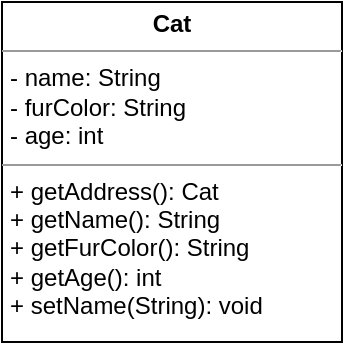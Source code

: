 <mxfile>
    <diagram id="6PwjbmQvfFYdugo-1qz7" name="Cat_1">
        <mxGraphModel dx="344" dy="311" grid="1" gridSize="10" guides="1" tooltips="1" connect="1" arrows="1" fold="1" page="1" pageScale="1" pageWidth="827" pageHeight="1169" math="0" shadow="0">
            <root>
                <mxCell id="0"/>
                <mxCell id="1" parent="0"/>
                <mxCell id="LiOZe_ZKttoa6zsFgbIc-5" value="&lt;p style=&quot;margin: 0px ; margin-top: 4px ; text-align: center&quot;&gt;&lt;b&gt;Cat&lt;/b&gt;&lt;/p&gt;&lt;hr size=&quot;1&quot;&gt;&lt;p style=&quot;margin: 0px ; margin-left: 4px&quot;&gt;- name: String&lt;/p&gt;&lt;p style=&quot;margin: 0px ; margin-left: 4px&quot;&gt;- furColor: String&lt;br&gt;&lt;/p&gt;&lt;p style=&quot;margin: 0px ; margin-left: 4px&quot;&gt;- age: int&lt;/p&gt;&lt;hr size=&quot;1&quot;&gt;&lt;p style=&quot;margin: 0px ; margin-left: 4px&quot;&gt;+ getAddress(): Cat&lt;/p&gt;&lt;p style=&quot;margin: 0px ; margin-left: 4px&quot;&gt;+ getName(): String&lt;br&gt;&lt;/p&gt;&lt;p style=&quot;margin: 0px ; margin-left: 4px&quot;&gt;+ getFurColor(): String&lt;br&gt;&lt;/p&gt;&lt;p style=&quot;margin: 0px ; margin-left: 4px&quot;&gt;+ getAge(): int&lt;br&gt;&lt;/p&gt;&lt;p style=&quot;margin: 0px ; margin-left: 4px&quot;&gt;+ setName(String): void&lt;br&gt;&lt;/p&gt;" style="verticalAlign=top;align=left;overflow=fill;fontSize=12;fontFamily=Helvetica;html=1;" parent="1" vertex="1">
                    <mxGeometry x="230" y="190" width="170" height="170" as="geometry"/>
                </mxCell>
                <mxCell id="LiOZe_ZKttoa6zsFgbIc-6" style="edgeStyle=orthogonalEdgeStyle;rounded=0;orthogonalLoop=1;jettySize=auto;html=1;exitX=0.5;exitY=1;exitDx=0;exitDy=0;" parent="1" source="LiOZe_ZKttoa6zsFgbIc-5" target="LiOZe_ZKttoa6zsFgbIc-5" edge="1">
                    <mxGeometry relative="1" as="geometry"/>
                </mxCell>
            </root>
        </mxGraphModel>
    </diagram>
    <diagram name="Cat_2" id="qrpJsI5TV8DuaQYefACX">
        <mxGraphModel dx="756" dy="498" grid="1" gridSize="10" guides="1" tooltips="1" connect="1" arrows="1" fold="1" page="1" pageScale="1" pageWidth="827" pageHeight="1169" math="0" shadow="0">
            <root>
                <mxCell id="rzecwAGthFoIvMi_mQVX-0"/>
                <mxCell id="rzecwAGthFoIvMi_mQVX-1" parent="rzecwAGthFoIvMi_mQVX-0"/>
                <mxCell id="rzecwAGthFoIvMi_mQVX-2" value="&lt;p style=&quot;margin: 0px ; margin-top: 4px ; text-align: center&quot;&gt;&lt;b&gt;Cat&lt;/b&gt;&lt;/p&gt;&lt;hr size=&quot;1&quot;&gt;&lt;p style=&quot;margin: 0px ; margin-left: 4px&quot;&gt;- name: String&lt;/p&gt;&lt;p style=&quot;margin: 0px ; margin-left: 4px&quot;&gt;- furColor: String&lt;br&gt;&lt;/p&gt;&lt;p style=&quot;margin: 0px ; margin-left: 4px&quot;&gt;- age: int&lt;/p&gt;&lt;p style=&quot;margin: 0px ; margin-left: 4px&quot;&gt;- isFemale: boolean&lt;/p&gt;&lt;p style=&quot;margin: 0px ; margin-left: 4px&quot;&gt;- counter: int&lt;/p&gt;&lt;hr size=&quot;1&quot;&gt;&lt;p style=&quot;margin: 0px ; margin-left: 4px&quot;&gt;&lt;span&gt;+ getStringAttributes(String): String&lt;/span&gt;&lt;br&gt;&lt;/p&gt;&lt;p style=&quot;margin: 0px ; margin-left: 4px&quot;&gt;+ getAge(): String&lt;br&gt;&lt;/p&gt;&lt;p style=&quot;margin: 0px ; margin-left: 4px&quot;&gt;- checkCompliance(): String&lt;br&gt;&lt;/p&gt;&lt;p style=&quot;margin: 0px ; margin-left: 4px&quot;&gt;- checkEscalationLevel(): String&lt;br&gt;&lt;/p&gt;" style="verticalAlign=top;align=left;overflow=fill;fontSize=12;fontFamily=Helvetica;html=1;" parent="rzecwAGthFoIvMi_mQVX-1" vertex="1">
                    <mxGeometry x="270" y="130" width="220" height="190" as="geometry"/>
                </mxCell>
                <mxCell id="rzecwAGthFoIvMi_mQVX-3" style="edgeStyle=orthogonalEdgeStyle;rounded=0;orthogonalLoop=1;jettySize=auto;html=1;exitX=0.5;exitY=1;exitDx=0;exitDy=0;" parent="rzecwAGthFoIvMi_mQVX-1" source="rzecwAGthFoIvMi_mQVX-2" target="rzecwAGthFoIvMi_mQVX-2" edge="1">
                    <mxGeometry relative="1" as="geometry"/>
                </mxCell>
            </root>
        </mxGraphModel>
    </diagram>
    <diagram name="Cat_Tomcat" id="VHNUXnYQ9tzkP_5ug4Nd">
        <mxGraphModel dx="1058" dy="498" grid="1" gridSize="10" guides="1" tooltips="1" connect="1" arrows="1" fold="1" page="1" pageScale="1" pageWidth="827" pageHeight="1169" math="0" shadow="0">
            <root>
                <mxCell id="BXk3j2EJehL2x40qqT1A-0"/>
                <mxCell id="BXk3j2EJehL2x40qqT1A-1" parent="BXk3j2EJehL2x40qqT1A-0"/>
                <mxCell id="BXk3j2EJehL2x40qqT1A-2" value="&lt;p style=&quot;margin: 0px ; margin-top: 4px ; text-align: center&quot;&gt;&lt;b&gt;Cat&lt;/b&gt;&lt;/p&gt;&lt;hr size=&quot;1&quot;&gt;&lt;p style=&quot;margin: 0px ; margin-left: 4px&quot;&gt;- name: String&lt;/p&gt;&lt;p style=&quot;margin: 0px ; margin-left: 4px&quot;&gt;- furColor: String&lt;br&gt;&lt;/p&gt;&lt;p style=&quot;margin: 0px ; margin-left: 4px&quot;&gt;- age: int&lt;/p&gt;&lt;p style=&quot;margin: 0px ; margin-left: 4px&quot;&gt;&lt;br&gt;&lt;/p&gt;&lt;p style=&quot;margin: 0px ; margin-left: 4px&quot;&gt;- counter: int&lt;/p&gt;&lt;hr size=&quot;1&quot;&gt;&lt;p style=&quot;margin: 0px ; margin-left: 4px&quot;&gt;&lt;span&gt;+ getStringAttributes(String): String&lt;/span&gt;&lt;br&gt;&lt;/p&gt;&lt;p style=&quot;margin: 0px ; margin-left: 4px&quot;&gt;+ getAge(): String&lt;/p&gt;&lt;p style=&quot;margin: 0px ; margin-left: 4px&quot;&gt;- checkEscalationLevel(): String&lt;br&gt;&lt;/p&gt;" style="verticalAlign=top;align=left;overflow=fill;fontSize=12;fontFamily=Helvetica;html=1;" parent="BXk3j2EJehL2x40qqT1A-1" vertex="1">
                    <mxGeometry x="120" y="160" width="220" height="190" as="geometry"/>
                </mxCell>
                <mxCell id="BXk3j2EJehL2x40qqT1A-3" style="edgeStyle=orthogonalEdgeStyle;rounded=0;orthogonalLoop=1;jettySize=auto;html=1;exitX=0.5;exitY=1;exitDx=0;exitDy=0;" parent="BXk3j2EJehL2x40qqT1A-1" source="BXk3j2EJehL2x40qqT1A-2" target="BXk3j2EJehL2x40qqT1A-2" edge="1">
                    <mxGeometry relative="1" as="geometry"/>
                </mxCell>
                <mxCell id="BXk3j2EJehL2x40qqT1A-4" value="&lt;p style=&quot;margin: 0px ; margin-top: 4px ; text-align: center&quot;&gt;&lt;b&gt;Tomcat&lt;/b&gt;&lt;/p&gt;&lt;hr size=&quot;1&quot;&gt;&lt;p style=&quot;margin: 0px ; margin-left: 4px&quot;&gt;- name: String&lt;/p&gt;&lt;p style=&quot;margin: 0px ; margin-left: 4px&quot;&gt;- furColor: String&lt;br&gt;&lt;/p&gt;&lt;p style=&quot;margin: 0px ; margin-left: 4px&quot;&gt;- age: int&lt;/p&gt;&lt;p style=&quot;margin: 0px ; margin-left: 4px&quot;&gt;&lt;br&gt;&lt;/p&gt;&lt;p style=&quot;margin: 0px ; margin-left: 4px&quot;&gt;&lt;br&gt;&lt;/p&gt;&lt;hr size=&quot;1&quot;&gt;&lt;p style=&quot;margin: 0px ; margin-left: 4px&quot;&gt;&lt;span&gt;+ getStringAttributes(String): String&lt;/span&gt;&lt;br&gt;&lt;/p&gt;&lt;p style=&quot;margin: 0px ; margin-left: 4px&quot;&gt;+ getAge(): String&lt;br&gt;&lt;/p&gt;&lt;p style=&quot;margin: 0px ; margin-left: 4px&quot;&gt;&lt;br&gt;&lt;/p&gt;&lt;p style=&quot;margin: 0px ; margin-left: 4px&quot;&gt;&lt;br&gt;&lt;/p&gt;" style="verticalAlign=top;align=left;overflow=fill;fontSize=12;fontFamily=Helvetica;html=1;" parent="BXk3j2EJehL2x40qqT1A-1" vertex="1">
                    <mxGeometry x="480" y="160" width="220" height="190" as="geometry"/>
                </mxCell>
            </root>
        </mxGraphModel>
    </diagram>
    <diagram id="xOAGfqH_O2BxB7WSWpyA" name="Cat_Tomcat_1">
        <mxGraphModel dx="1540" dy="421" grid="1" gridSize="10" guides="1" tooltips="1" connect="1" arrows="1" fold="1" page="1" pageScale="1" pageWidth="827" pageHeight="1169" math="0" shadow="0">
            <root>
                <mxCell id="gHyOYwD4HLIfxDC-johf-0"/>
                <mxCell id="gHyOYwD4HLIfxDC-johf-1" parent="gHyOYwD4HLIfxDC-johf-0"/>
                <mxCell id="gHyOYwD4HLIfxDC-johf-2" value="&lt;p style=&quot;margin: 0px ; margin-top: 4px ; text-align: center&quot;&gt;&lt;b&gt;SuperCat&lt;/b&gt;&lt;/p&gt;&lt;hr size=&quot;1&quot;&gt;&lt;p style=&quot;margin: 0px ; margin-left: 4px&quot;&gt;- name: String&lt;/p&gt;&lt;p style=&quot;margin: 0px ; margin-left: 4px&quot;&gt;- furColor: String&lt;br&gt;&lt;/p&gt;&lt;p style=&quot;margin: 0px ; margin-left: 4px&quot;&gt;# age: int&lt;/p&gt;&lt;hr size=&quot;1&quot;&gt;&lt;p style=&quot;margin: 0px ; margin-left: 4px&quot;&gt;&lt;span&gt;# getStringAttributes(String): String&lt;/span&gt;&lt;/p&gt;&lt;p style=&quot;margin: 0px ; margin-left: 4px&quot;&gt;&lt;span&gt;&lt;br&gt;&lt;/span&gt;&lt;/p&gt;&lt;p style=&quot;margin: 0px ; margin-left: 4px&quot;&gt;&lt;span&gt;&lt;br&gt;&lt;/span&gt;&lt;/p&gt;&lt;p style=&quot;margin: 0px ; margin-left: 4px&quot;&gt;&lt;br&gt;&lt;/p&gt;" style="verticalAlign=top;align=left;overflow=fill;fontSize=12;fontFamily=Helvetica;html=1;" parent="gHyOYwD4HLIfxDC-johf-1" vertex="1">
                    <mxGeometry x="30" y="160" width="220" height="120" as="geometry"/>
                </mxCell>
                <mxCell id="gHyOYwD4HLIfxDC-johf-3" value="&lt;p style=&quot;margin: 0px ; margin-top: 4px ; text-align: center&quot;&gt;&lt;b&gt;Tomcat&lt;/b&gt;&lt;/p&gt;&lt;hr size=&quot;1&quot;&gt;&lt;p style=&quot;margin: 0px ; margin-left: 4px&quot;&gt;&lt;br&gt;&lt;/p&gt;&lt;hr size=&quot;1&quot;&gt;&lt;p style=&quot;margin: 0px ; margin-left: 4px&quot;&gt;&lt;span&gt;+ getAge(): String&lt;/span&gt;&lt;br&gt;&lt;/p&gt;&lt;p style=&quot;margin: 0px ; margin-left: 4px&quot;&gt;&lt;br&gt;&lt;/p&gt;" style="verticalAlign=top;align=left;overflow=fill;fontSize=12;fontFamily=Helvetica;html=1;" parent="gHyOYwD4HLIfxDC-johf-1" vertex="1">
                    <mxGeometry x="240" y="440" width="220" height="120" as="geometry"/>
                </mxCell>
                <mxCell id="gHyOYwD4HLIfxDC-johf-4" value="&lt;p style=&quot;margin: 0px ; margin-top: 4px ; text-align: center&quot;&gt;&lt;b&gt;Cat&lt;/b&gt;&lt;/p&gt;&lt;hr size=&quot;1&quot;&gt;&lt;p style=&quot;margin: 0px ; margin-left: 4px&quot;&gt;&lt;span&gt;- counter: int&lt;/span&gt;&lt;br&gt;&lt;/p&gt;&lt;hr size=&quot;1&quot;&gt;&lt;p style=&quot;margin: 0px ; margin-left: 4px&quot;&gt;&lt;span&gt;+ getAge(): String&lt;/span&gt;&lt;br&gt;&lt;/p&gt;&lt;p style=&quot;margin: 0px ; margin-left: 4px&quot;&gt;- checkEscalationLevel(): String&lt;br&gt;&lt;/p&gt;" style="verticalAlign=top;align=left;overflow=fill;fontSize=12;fontFamily=Helvetica;html=1;" parent="gHyOYwD4HLIfxDC-johf-1" vertex="1">
                    <mxGeometry x="-100" y="440" width="220" height="120" as="geometry"/>
                </mxCell>
                <mxCell id="gmVQ8Xdn8KUYweF8ik2U-1" value="Extends" style="endArrow=block;endSize=16;endFill=0;html=1;exitX=0.5;exitY=0;exitDx=0;exitDy=0;entryX=0.213;entryY=1.035;entryDx=0;entryDy=0;entryPerimeter=0;" edge="1" parent="gHyOYwD4HLIfxDC-johf-1" source="gHyOYwD4HLIfxDC-johf-4" target="gHyOYwD4HLIfxDC-johf-2">
                    <mxGeometry width="160" relative="1" as="geometry">
                        <mxPoint x="-80" y="410" as="sourcePoint"/>
                        <mxPoint x="140" y="281" as="targetPoint"/>
                        <Array as="points">
                            <mxPoint x="50" y="350"/>
                        </Array>
                    </mxGeometry>
                </mxCell>
                <mxCell id="gmVQ8Xdn8KUYweF8ik2U-2" value="Extends" style="endArrow=block;endSize=16;endFill=0;html=1;entryX=0.75;entryY=1;entryDx=0;entryDy=0;exitX=0.458;exitY=-0.019;exitDx=0;exitDy=0;exitPerimeter=0;" edge="1" parent="gHyOYwD4HLIfxDC-johf-1" source="gHyOYwD4HLIfxDC-johf-3" target="gHyOYwD4HLIfxDC-johf-2">
                    <mxGeometry width="160" relative="1" as="geometry">
                        <mxPoint x="160" y="400" as="sourcePoint"/>
                        <mxPoint x="320" y="400" as="targetPoint"/>
                    </mxGeometry>
                </mxCell>
            </root>
        </mxGraphModel>
    </diagram>
    <diagram id="ceVWwHF3UjgRaNPGj9-t" name="Page-5">
        <mxGraphModel dx="1795" dy="421" grid="1" gridSize="10" guides="1" tooltips="1" connect="1" arrows="1" fold="1" page="1" pageScale="1" pageWidth="827" pageHeight="1169" math="0" shadow="0">
            <root>
                <mxCell id="8wpO7OsD02wmBqD2wFnk-0"/>
                <mxCell id="8wpO7OsD02wmBqD2wFnk-1" parent="8wpO7OsD02wmBqD2wFnk-0"/>
                <mxCell id="DfU35sb7SfNSeee9eKY2-0" value="&lt;p style=&quot;margin: 0px ; margin-top: 4px ; text-align: center&quot;&gt;&lt;b&gt;SubClass&lt;/b&gt;&lt;/p&gt;&lt;hr size=&quot;1&quot;&gt;&lt;p style=&quot;margin: 0px ; margin-left: 4px&quot;&gt;+ field type&lt;/p&gt;&lt;hr size=&quot;1&quot;&gt;&lt;p style=&quot;margin: 0px ; margin-left: 4px&quot;&gt;+ method(type): type&lt;br&gt;&lt;/p&gt;&lt;p style=&quot;margin: 0px ; margin-left: 4px&quot;&gt;&lt;span&gt;&lt;br&gt;&lt;/span&gt;&lt;/p&gt;&lt;p style=&quot;margin: 0px ; margin-left: 4px&quot;&gt;&lt;span&gt;&lt;br&gt;&lt;/span&gt;&lt;/p&gt;&lt;p style=&quot;margin: 0px ; margin-left: 4px&quot;&gt;&lt;br&gt;&lt;/p&gt;" style="verticalAlign=top;align=left;overflow=fill;fontSize=12;fontFamily=Helvetica;html=1;" vertex="1" parent="8wpO7OsD02wmBqD2wFnk-1">
                    <mxGeometry x="-50" y="290" width="220" height="120" as="geometry"/>
                </mxCell>
                <mxCell id="DfU35sb7SfNSeee9eKY2-1" value="&lt;p style=&quot;margin: 0px ; margin-top: 4px ; text-align: center&quot;&gt;&lt;b&gt;SubClass&lt;/b&gt;&lt;/p&gt;&lt;hr size=&quot;1&quot;&gt;&lt;p style=&quot;margin: 0px ; margin-left: 4px&quot;&gt;+ field type&lt;br&gt;&lt;/p&gt;&lt;hr size=&quot;1&quot;&gt;&lt;p style=&quot;margin: 0px ; margin-left: 4px&quot;&gt;+ method(type): type&lt;br&gt;&lt;/p&gt;&lt;p style=&quot;margin: 0px ; margin-left: 4px&quot;&gt;&lt;span&gt;&lt;br&gt;&lt;/span&gt;&lt;/p&gt;&lt;p style=&quot;margin: 0px ; margin-left: 4px&quot;&gt;&lt;span&gt;&lt;br&gt;&lt;/span&gt;&lt;/p&gt;&lt;p style=&quot;margin: 0px ; margin-left: 4px&quot;&gt;&lt;br&gt;&lt;/p&gt;" style="verticalAlign=top;align=left;overflow=fill;fontSize=12;fontFamily=Helvetica;html=1;" vertex="1" parent="8wpO7OsD02wmBqD2wFnk-1">
                    <mxGeometry x="250" y="290" width="220" height="120" as="geometry"/>
                </mxCell>
                <mxCell id="DfU35sb7SfNSeee9eKY2-2" value="&lt;p style=&quot;margin: 0px ; margin-top: 4px ; text-align: center&quot;&gt;&lt;b&gt;SubClass&lt;/b&gt;&lt;/p&gt;&lt;hr size=&quot;1&quot;&gt;&lt;p style=&quot;margin: 0px ; margin-left: 4px&quot;&gt;+ field type&lt;br&gt;&lt;/p&gt;&lt;hr size=&quot;1&quot;&gt;&lt;p style=&quot;margin: 0px ; margin-left: 4px&quot;&gt;+ method(type): type&lt;br&gt;&lt;/p&gt;&lt;p style=&quot;margin: 0px ; margin-left: 4px&quot;&gt;&lt;span&gt;&lt;br&gt;&lt;/span&gt;&lt;/p&gt;&lt;p style=&quot;margin: 0px ; margin-left: 4px&quot;&gt;&lt;span&gt;&lt;br&gt;&lt;/span&gt;&lt;/p&gt;&lt;p style=&quot;margin: 0px ; margin-left: 4px&quot;&gt;&lt;br&gt;&lt;/p&gt;" style="verticalAlign=top;align=left;overflow=fill;fontSize=12;fontFamily=Helvetica;html=1;" vertex="1" parent="8wpO7OsD02wmBqD2wFnk-1">
                    <mxGeometry x="530" y="290" width="220" height="120" as="geometry"/>
                </mxCell>
                <mxCell id="DfU35sb7SfNSeee9eKY2-3" value="&lt;p style=&quot;margin: 0px ; margin-top: 4px ; text-align: center&quot;&gt;&lt;b&gt;SuperClass&lt;/b&gt;&lt;/p&gt;&lt;hr size=&quot;1&quot;&gt;&lt;p style=&quot;margin: 0px ; margin-left: 4px&quot;&gt;+ field: type&lt;/p&gt;&lt;hr size=&quot;1&quot;&gt;&lt;p style=&quot;margin: 0px ; margin-left: 4px&quot;&gt;+ method(type): type&lt;/p&gt;&lt;p style=&quot;margin: 0px ; margin-left: 4px&quot;&gt;&lt;span&gt;&lt;br&gt;&lt;/span&gt;&lt;/p&gt;&lt;p style=&quot;margin: 0px ; margin-left: 4px&quot;&gt;&lt;span&gt;&lt;br&gt;&lt;/span&gt;&lt;/p&gt;&lt;p style=&quot;margin: 0px ; margin-left: 4px&quot;&gt;&lt;br&gt;&lt;/p&gt;" style="verticalAlign=top;align=left;overflow=fill;fontSize=12;fontFamily=Helvetica;html=1;" vertex="1" parent="8wpO7OsD02wmBqD2wFnk-1">
                    <mxGeometry x="194" y="50" width="220" height="120" as="geometry"/>
                </mxCell>
                <mxCell id="u57tcaylMzxHPnLVk4xa-0" value="Extends" style="endArrow=block;endSize=16;endFill=0;html=1;exitX=0.422;exitY=-0.037;exitDx=0;exitDy=0;entryX=0.072;entryY=1.01;entryDx=0;entryDy=0;entryPerimeter=0;exitPerimeter=0;" edge="1" parent="8wpO7OsD02wmBqD2wFnk-1" source="DfU35sb7SfNSeee9eKY2-0" target="DfU35sb7SfNSeee9eKY2-3">
                    <mxGeometry width="160" relative="1" as="geometry">
                        <mxPoint x="50" y="290" as="sourcePoint"/>
                        <mxPoint x="116.86" y="134.2" as="targetPoint"/>
                        <Array as="points">
                            <mxPoint x="90" y="200"/>
                        </Array>
                    </mxGeometry>
                </mxCell>
                <mxCell id="u57tcaylMzxHPnLVk4xa-1" value="Extends" style="endArrow=block;endSize=16;endFill=0;html=1;exitX=0.441;exitY=-0.032;exitDx=0;exitDy=0;entryX=1;entryY=0.75;entryDx=0;entryDy=0;exitPerimeter=0;" edge="1" parent="8wpO7OsD02wmBqD2wFnk-1" source="DfU35sb7SfNSeee9eKY2-2" target="DfU35sb7SfNSeee9eKY2-3">
                    <mxGeometry width="160" relative="1" as="geometry">
                        <mxPoint x="510" y="305.8" as="sourcePoint"/>
                        <mxPoint x="576.86" y="150.0" as="targetPoint"/>
                        <Array as="points">
                            <mxPoint x="550" y="215.8"/>
                        </Array>
                    </mxGeometry>
                </mxCell>
                <mxCell id="u57tcaylMzxHPnLVk4xa-2" value="Extends" style="endArrow=block;endSize=16;endFill=0;html=1;exitX=0.365;exitY=-0.026;exitDx=0;exitDy=0;exitPerimeter=0;entryX=0.321;entryY=1.033;entryDx=0;entryDy=0;entryPerimeter=0;" edge="1" parent="8wpO7OsD02wmBqD2wFnk-1" source="DfU35sb7SfNSeee9eKY2-1" target="DfU35sb7SfNSeee9eKY2-3">
                    <mxGeometry width="160" relative="1" as="geometry">
                        <mxPoint x="290" y="315.8" as="sourcePoint"/>
                        <mxPoint x="356.86" y="160.0" as="targetPoint"/>
                        <Array as="points">
                            <mxPoint x="330" y="225.8"/>
                        </Array>
                    </mxGeometry>
                </mxCell>
                <mxCell id="u57tcaylMzxHPnLVk4xa-5" style="edgeStyle=none;html=1;" edge="1" parent="8wpO7OsD02wmBqD2wFnk-1" source="u57tcaylMzxHPnLVk4xa-3" target="DfU35sb7SfNSeee9eKY2-3">
                    <mxGeometry relative="1" as="geometry"/>
                </mxCell>
                <mxCell id="u57tcaylMzxHPnLVk4xa-3" value="Es gibt immer nur eine SuperClass. Mehrer sind NICHT mögtlich!!!" style="text;html=1;align=center;verticalAlign=middle;resizable=0;points=[];autosize=1;strokeColor=none;" vertex="1" parent="8wpO7OsD02wmBqD2wFnk-1">
                    <mxGeometry x="435" y="110" width="370" height="20" as="geometry"/>
                </mxCell>
            </root>
        </mxGraphModel>
    </diagram>
</mxfile>